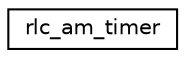 digraph "Graphical Class Hierarchy"
{
 // LATEX_PDF_SIZE
  edge [fontname="Helvetica",fontsize="10",labelfontname="Helvetica",labelfontsize="10"];
  node [fontname="Helvetica",fontsize="10",shape=record];
  rankdir="LR";
  Node0 [label="rlc_am_timer",height=0.2,width=0.4,color="black", fillcolor="white", style="filled",URL="$structrlc__am__timer.html",tooltip=" "];
}
